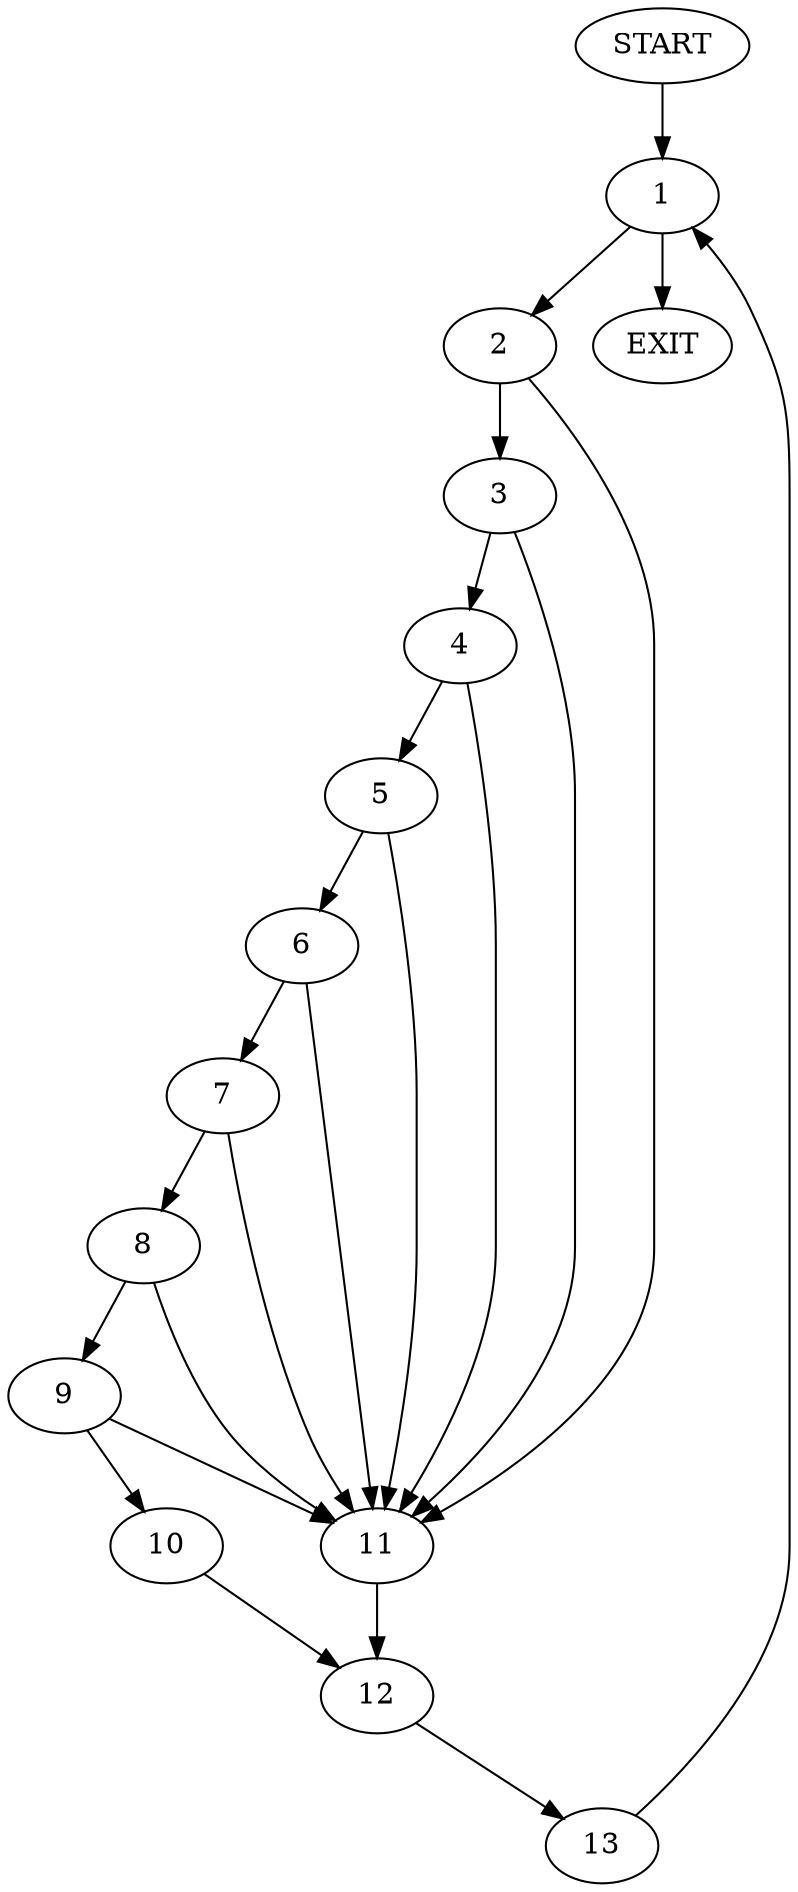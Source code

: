 digraph { 
0 [label="START"];
1;
2;
3;
4;
5;
6;
7;
8;
9;
10;
11;
12;
13;
14[label="EXIT"];
0 -> 1;
1 -> 2;
1 -> 14;
2 -> 3;
2 -> 11;
3 -> 4;
3 -> 11;
4 -> 5;
4 -> 11;
5 -> 6;
5 -> 11;
6 -> 7;
6 -> 11;
7 -> 8;
7 -> 11;
8 -> 9;
8 -> 11;
9 -> 10;
9 -> 11;
10 -> 12;
11 -> 12;
12 -> 13;
13 -> 1;
}